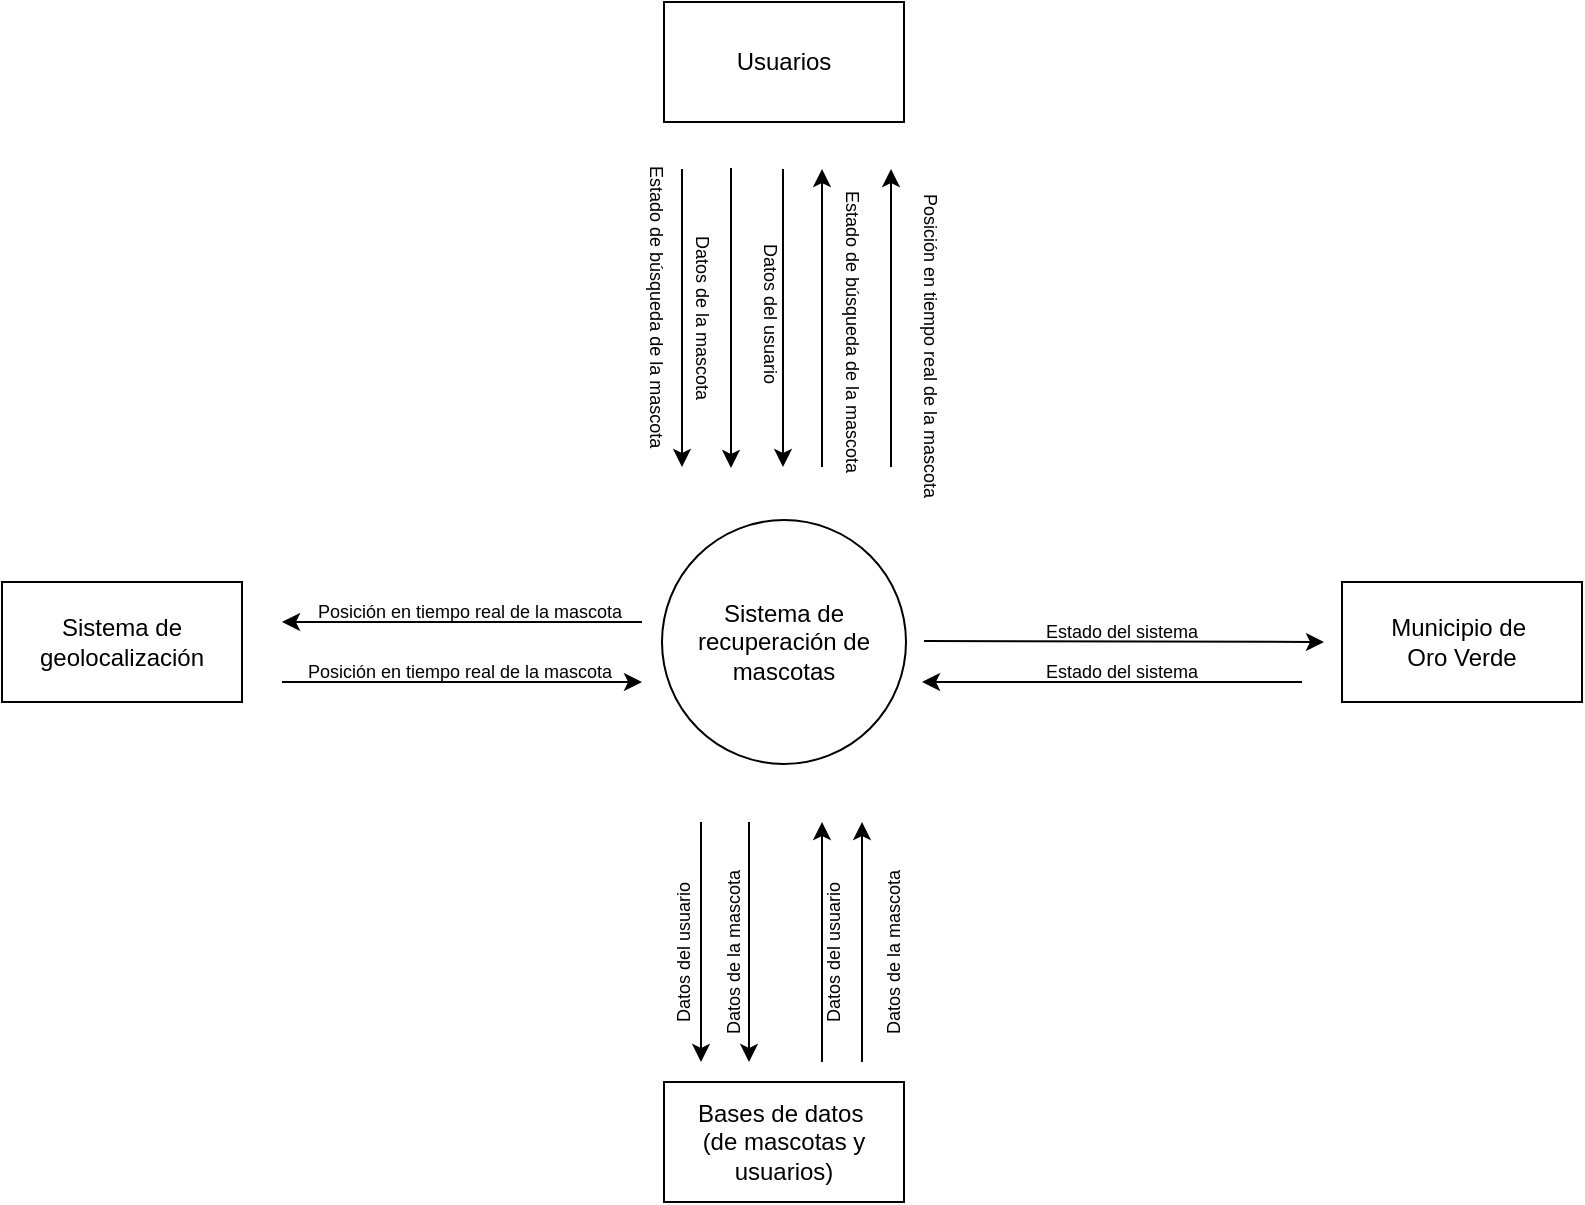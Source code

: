 <mxfile version="27.0.9">
  <diagram name="Página-1" id="hdv_VhCau4qyXF9hxTL3">
    <mxGraphModel grid="1" page="1" gridSize="10" guides="1" tooltips="1" connect="1" arrows="1" fold="1" pageScale="1" pageWidth="827" pageHeight="1169" math="0" shadow="0">
      <root>
        <mxCell id="0" />
        <mxCell id="1" parent="0" />
        <mxCell id="jEWMDm5nVldWpypMZxP2-1" value="&lt;font style=&quot;vertical-align: inherit;&quot;&gt;&lt;font style=&quot;vertical-align: inherit;&quot;&gt;&lt;font style=&quot;vertical-align: inherit;&quot;&gt;&lt;font style=&quot;vertical-align: inherit;&quot;&gt;Sistema de recuperación de mascotas&lt;/font&gt;&lt;/font&gt;&lt;/font&gt;&lt;/font&gt;" style="ellipse;whiteSpace=wrap;html=1;aspect=fixed;" vertex="1" parent="1">
          <mxGeometry x="360" y="339" width="122" height="122" as="geometry" />
        </mxCell>
        <mxCell id="jEWMDm5nVldWpypMZxP2-3" value="&lt;font style=&quot;vertical-align: inherit;&quot;&gt;&lt;font style=&quot;vertical-align: inherit;&quot;&gt;&lt;font style=&quot;vertical-align: inherit;&quot;&gt;&lt;font style=&quot;vertical-align: inherit;&quot;&gt;&lt;font style=&quot;vertical-align: inherit;&quot;&gt;&lt;font style=&quot;vertical-align: inherit;&quot;&gt;&lt;font style=&quot;vertical-align: inherit;&quot;&gt;&lt;font style=&quot;vertical-align: inherit;&quot;&gt;Usuarios&lt;/font&gt;&lt;/font&gt;&lt;/font&gt;&lt;/font&gt;&lt;/font&gt;&lt;/font&gt;&lt;/font&gt;&lt;/font&gt;" style="rounded=0;whiteSpace=wrap;html=1;" vertex="1" parent="1">
          <mxGeometry x="361" y="80" width="120" height="60" as="geometry" />
        </mxCell>
        <mxCell id="jEWMDm5nVldWpypMZxP2-4" value="&lt;font style=&quot;vertical-align: inherit;&quot;&gt;&lt;font style=&quot;vertical-align: inherit;&quot;&gt;Bases de datos&amp;nbsp;&lt;/font&gt;&lt;/font&gt;&lt;div&gt;&lt;font style=&quot;vertical-align: inherit;&quot;&gt;&lt;font style=&quot;vertical-align: inherit;&quot;&gt;(de mascotas y usuarios)&lt;/font&gt;&lt;/font&gt;&lt;/div&gt;" style="rounded=0;whiteSpace=wrap;html=1;" vertex="1" parent="1">
          <mxGeometry x="361" y="620" width="120" height="60" as="geometry" />
        </mxCell>
        <mxCell id="jEWMDm5nVldWpypMZxP2-5" value="&lt;font style=&quot;vertical-align: inherit;&quot;&gt;&lt;font style=&quot;vertical-align: inherit;&quot;&gt;&lt;font style=&quot;vertical-align: inherit;&quot;&gt;&lt;font style=&quot;vertical-align: inherit;&quot;&gt;Municipio de&amp;nbsp;&lt;/font&gt;&lt;/font&gt;&lt;/font&gt;&lt;/font&gt;&lt;div&gt;&lt;font style=&quot;vertical-align: inherit;&quot;&gt;&lt;font style=&quot;vertical-align: inherit;&quot;&gt;Oro Verde&lt;/font&gt;&lt;/font&gt;&lt;/div&gt;" style="rounded=0;whiteSpace=wrap;html=1;" vertex="1" parent="1">
          <mxGeometry x="700" y="370" width="120" height="60" as="geometry" />
        </mxCell>
        <mxCell id="jEWMDm5nVldWpypMZxP2-6" value="&lt;font style=&quot;vertical-align: inherit;&quot;&gt;&lt;font style=&quot;vertical-align: inherit;&quot;&gt;Sistema de geolocalización&lt;/font&gt;&lt;/font&gt;" style="rounded=0;whiteSpace=wrap;html=1;" vertex="1" parent="1">
          <mxGeometry x="30" y="370" width="120" height="60" as="geometry" />
        </mxCell>
        <mxCell id="jEWMDm5nVldWpypMZxP2-10" value="" style="endArrow=classic;html=1;rounded=0;" edge="1" parent="1">
          <mxGeometry width="50" height="50" relative="1" as="geometry">
            <mxPoint x="440" y="610" as="sourcePoint" />
            <mxPoint x="440" y="490" as="targetPoint" />
          </mxGeometry>
        </mxCell>
        <mxCell id="jEWMDm5nVldWpypMZxP2-12" value="" style="endArrow=classic;html=1;rounded=0;" edge="1" parent="1">
          <mxGeometry width="50" height="50" relative="1" as="geometry">
            <mxPoint x="379.5" y="490" as="sourcePoint" />
            <mxPoint x="379.5" y="610" as="targetPoint" />
          </mxGeometry>
        </mxCell>
        <mxCell id="jEWMDm5nVldWpypMZxP2-13" value="" style="endArrow=classic;html=1;rounded=0;" edge="1" parent="1">
          <mxGeometry width="50" height="50" relative="1" as="geometry">
            <mxPoint x="350" y="390" as="sourcePoint" />
            <mxPoint x="170" y="390" as="targetPoint" />
          </mxGeometry>
        </mxCell>
        <mxCell id="jEWMDm5nVldWpypMZxP2-14" value="" style="endArrow=classic;html=1;rounded=0;entryX=0;entryY=0.664;entryDx=0;entryDy=0;entryPerimeter=0;" edge="1" parent="1">
          <mxGeometry width="50" height="50" relative="1" as="geometry">
            <mxPoint x="170" y="420" as="sourcePoint" />
            <mxPoint x="350" y="420.008" as="targetPoint" />
          </mxGeometry>
        </mxCell>
        <mxCell id="jEWMDm5nVldWpypMZxP2-17" value="" style="endArrow=classic;html=1;rounded=0;" edge="1" parent="1">
          <mxGeometry width="50" height="50" relative="1" as="geometry">
            <mxPoint x="440" y="312.5" as="sourcePoint" />
            <mxPoint x="440" y="163.5" as="targetPoint" />
          </mxGeometry>
        </mxCell>
        <mxCell id="jEWMDm5nVldWpypMZxP2-18" value="" style="endArrow=classic;html=1;rounded=0;" edge="1" parent="1">
          <mxGeometry width="50" height="50" relative="1" as="geometry">
            <mxPoint x="394.5" y="163" as="sourcePoint" />
            <mxPoint x="394.5" y="313" as="targetPoint" />
          </mxGeometry>
        </mxCell>
        <mxCell id="jEWMDm5nVldWpypMZxP2-19" value="Datos de la mascota" style="text;html=1;align=left;verticalAlign=middle;whiteSpace=wrap;rounded=0;fontSize=9;rotation=90;" vertex="1" parent="1">
          <mxGeometry x="320" y="250" width="120" height="10" as="geometry" />
        </mxCell>
        <mxCell id="jEWMDm5nVldWpypMZxP2-20" value="Estado de búsqueda de la mascota" style="text;html=1;align=left;verticalAlign=middle;whiteSpace=wrap;rounded=0;rotation=90;fontSize=9;" vertex="1" parent="1">
          <mxGeometry x="255" y="257" width="205" height="10" as="geometry" />
        </mxCell>
        <mxCell id="jEWMDm5nVldWpypMZxP2-21" value="Estado de búsqueda de la mascota" style="text;html=1;align=center;verticalAlign=middle;whiteSpace=wrap;rounded=0;fontSize=9;rotation=90;" vertex="1" parent="1">
          <mxGeometry x="380" y="240" width="150" height="10" as="geometry" />
        </mxCell>
        <mxCell id="jEWMDm5nVldWpypMZxP2-22" value="Posición en tiempo real de la mascota" style="text;html=1;align=center;verticalAlign=middle;whiteSpace=wrap;rounded=0;fontSize=9;rotation=90;" vertex="1" parent="1">
          <mxGeometry x="414" y="237" width="160" height="30" as="geometry" />
        </mxCell>
        <mxCell id="jEWMDm5nVldWpypMZxP2-23" value="Posición en tiempo real de la mascota" style="text;html=1;align=center;verticalAlign=middle;whiteSpace=wrap;rounded=0;fontSize=9;" vertex="1" parent="1">
          <mxGeometry x="164" y="400" width="190" height="30" as="geometry" />
        </mxCell>
        <mxCell id="jEWMDm5nVldWpypMZxP2-24" value="Posición en tiempo real de la mascota" style="text;html=1;align=center;verticalAlign=middle;whiteSpace=wrap;rounded=0;fontSize=9;" vertex="1" parent="1">
          <mxGeometry x="174" y="370" width="180" height="30" as="geometry" />
        </mxCell>
        <mxCell id="jEWMDm5nVldWpypMZxP2-25" value="Datos del usuario" style="text;html=1;align=left;verticalAlign=middle;whiteSpace=wrap;rounded=0;fontSize=9;rotation=90;" vertex="1" parent="1">
          <mxGeometry x="371" y="237" width="86" height="10" as="geometry" />
        </mxCell>
        <mxCell id="jEWMDm5nVldWpypMZxP2-29" value="&lt;font style=&quot;vertical-align: inherit;&quot;&gt;&lt;font style=&quot;vertical-align: inherit; font-size: 9px;&quot;&gt;Datos del usuario&lt;/font&gt;&lt;/font&gt;" style="text;html=1;align=center;verticalAlign=middle;whiteSpace=wrap;rounded=0;rotation=-90;" vertex="1" parent="1">
          <mxGeometry x="330" y="540" width="230" height="30" as="geometry" />
        </mxCell>
        <mxCell id="XftwgQI4amfHdewBC6ZF-1" value="" style="endArrow=classic;html=1;rounded=0;" edge="1" parent="1">
          <mxGeometry width="50" height="50" relative="1" as="geometry">
            <mxPoint x="370" y="163.5" as="sourcePoint" />
            <mxPoint x="370" y="312.5" as="targetPoint" />
          </mxGeometry>
        </mxCell>
        <mxCell id="XftwgQI4amfHdewBC6ZF-2" value="" style="endArrow=classic;html=1;rounded=0;" edge="1" parent="1">
          <mxGeometry width="50" height="50" relative="1" as="geometry">
            <mxPoint x="420.5" y="163.5" as="sourcePoint" />
            <mxPoint x="420.5" y="312.5" as="targetPoint" />
          </mxGeometry>
        </mxCell>
        <mxCell id="XftwgQI4amfHdewBC6ZF-3" value="" style="endArrow=classic;html=1;rounded=0;" edge="1" parent="1">
          <mxGeometry width="50" height="50" relative="1" as="geometry">
            <mxPoint x="474.5" y="312.5" as="sourcePoint" />
            <mxPoint x="474.5" y="163.5" as="targetPoint" />
          </mxGeometry>
        </mxCell>
        <mxCell id="hgkJXPA0fEfmJ0TqTDTe-1" value="" style="endArrow=classic;html=1;rounded=0;entryX=0;entryY=0;entryDx=0;entryDy=0;" edge="1" parent="1">
          <mxGeometry width="50" height="50" relative="1" as="geometry">
            <mxPoint x="460" y="610" as="sourcePoint" />
            <mxPoint x="460.0" y="490" as="targetPoint" />
          </mxGeometry>
        </mxCell>
        <mxCell id="hgkJXPA0fEfmJ0TqTDTe-2" value="" style="endArrow=classic;html=1;rounded=0;" edge="1" parent="1">
          <mxGeometry width="50" height="50" relative="1" as="geometry">
            <mxPoint x="403.5" y="490" as="sourcePoint" />
            <mxPoint x="403.5" y="610" as="targetPoint" />
          </mxGeometry>
        </mxCell>
        <mxCell id="hgkJXPA0fEfmJ0TqTDTe-4" value="&lt;font style=&quot;vertical-align: inherit;&quot;&gt;&lt;font style=&quot;vertical-align: inherit; font-size: 9px;&quot;&gt;Datos de la mascota&lt;/font&gt;&lt;/font&gt;" style="text;html=1;align=center;verticalAlign=middle;whiteSpace=wrap;rounded=0;rotation=-90;" vertex="1" parent="1">
          <mxGeometry x="360" y="540" width="230" height="30" as="geometry" />
        </mxCell>
        <mxCell id="XftwgQI4amfHdewBC6ZF-6" value="" style="endArrow=classic;html=1;rounded=0;" edge="1" parent="1">
          <mxGeometry width="50" height="50" relative="1" as="geometry">
            <mxPoint x="491" y="399.5" as="sourcePoint" />
            <mxPoint x="691" y="400" as="targetPoint" />
          </mxGeometry>
        </mxCell>
        <mxCell id="XftwgQI4amfHdewBC6ZF-7" value="Estado del sistema" style="text;html=1;align=center;verticalAlign=middle;whiteSpace=wrap;rounded=0;fontSize=9;" vertex="1" parent="1">
          <mxGeometry x="500" y="390" width="180" height="10" as="geometry" />
        </mxCell>
        <mxCell id="hgkJXPA0fEfmJ0TqTDTe-5" value="&lt;font style=&quot;vertical-align: inherit;&quot;&gt;&lt;font style=&quot;vertical-align: inherit; font-size: 9px;&quot;&gt;Datos de la mascota&lt;/font&gt;&lt;/font&gt;" style="text;html=1;align=center;verticalAlign=middle;whiteSpace=wrap;rounded=0;rotation=-90;" vertex="1" parent="1">
          <mxGeometry x="280" y="540" width="230" height="30" as="geometry" />
        </mxCell>
        <mxCell id="hgkJXPA0fEfmJ0TqTDTe-6" value="&lt;font style=&quot;vertical-align: inherit;&quot;&gt;&lt;font style=&quot;vertical-align: inherit; font-size: 9px;&quot;&gt;Datos del usuario&lt;/font&gt;&lt;/font&gt;" style="text;html=1;align=center;verticalAlign=middle;whiteSpace=wrap;rounded=0;rotation=-90;" vertex="1" parent="1">
          <mxGeometry x="255" y="540" width="230" height="30" as="geometry" />
        </mxCell>
        <mxCell id="XftwgQI4amfHdewBC6ZF-8" value="" style="endArrow=classic;html=1;rounded=0;" edge="1" parent="1">
          <mxGeometry width="50" height="50" relative="1" as="geometry">
            <mxPoint x="680" y="420" as="sourcePoint" />
            <mxPoint x="490" y="420" as="targetPoint" />
          </mxGeometry>
        </mxCell>
        <mxCell id="XftwgQI4amfHdewBC6ZF-9" value="Estado del sistema" style="text;html=1;align=center;verticalAlign=middle;whiteSpace=wrap;rounded=0;fontSize=9;" vertex="1" parent="1">
          <mxGeometry x="500" y="410" width="180" height="10" as="geometry" />
        </mxCell>
      </root>
    </mxGraphModel>
  </diagram>
</mxfile>
